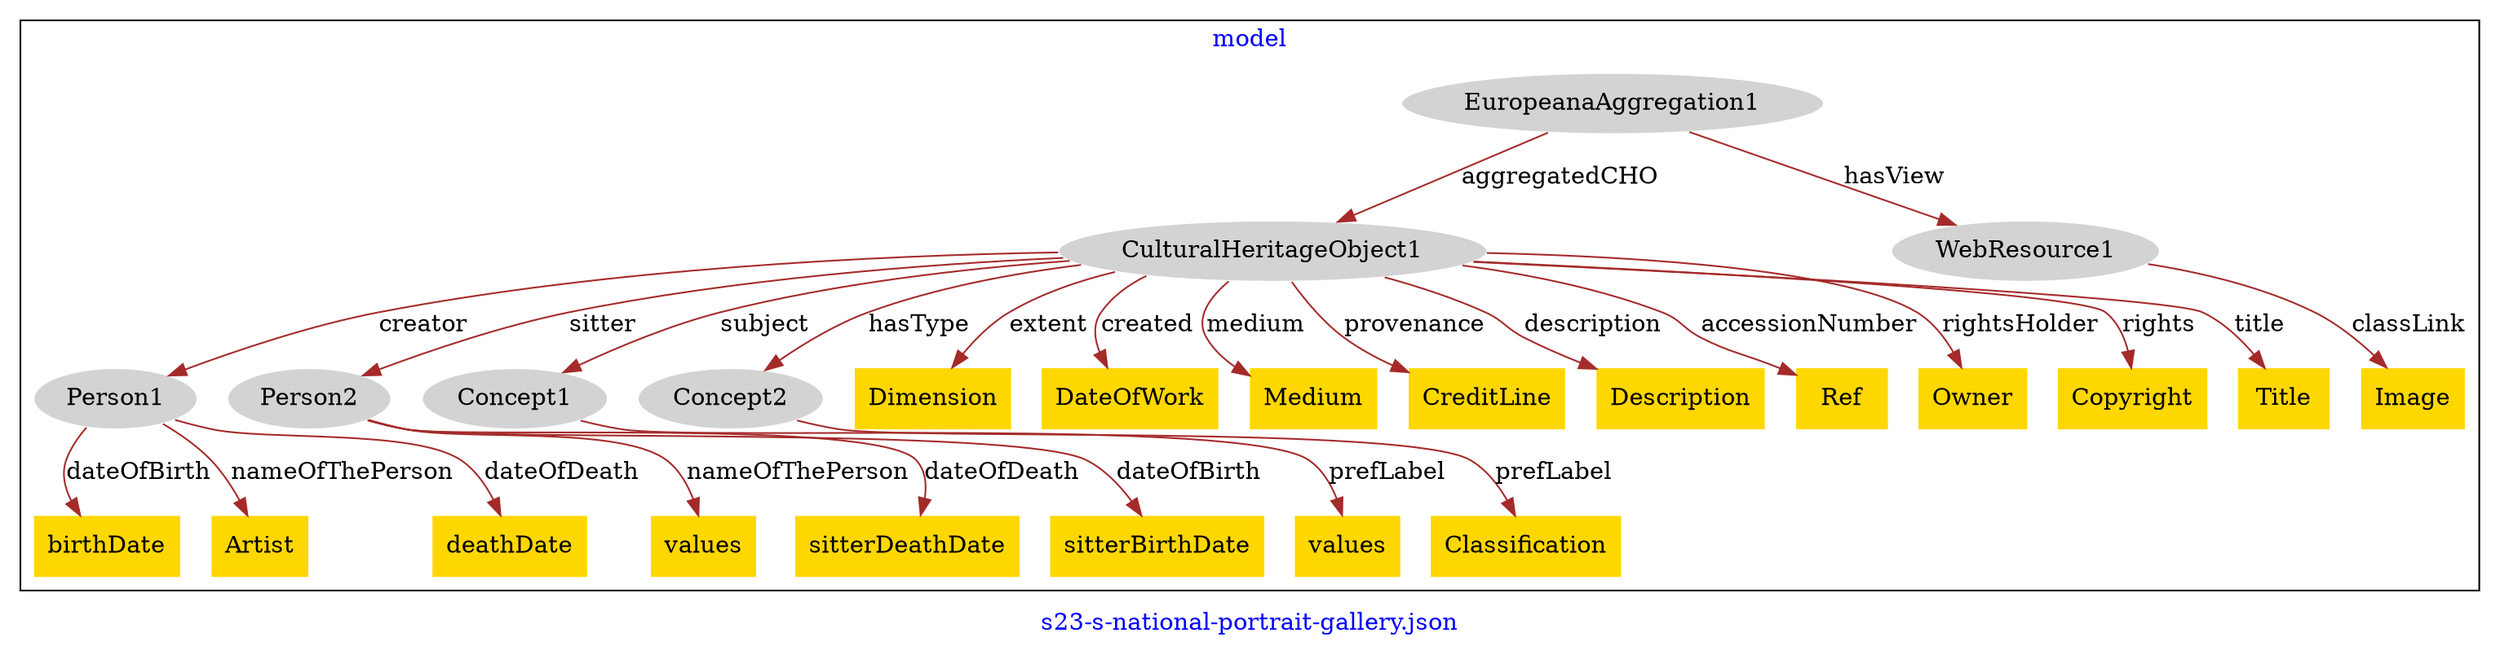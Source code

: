 digraph n0 {
fontcolor="blue"
remincross="true"
label="s23-s-national-portrait-gallery.json"
subgraph cluster {
label="model"
n2[style="filled",color="white",fillcolor="lightgray",label="CulturalHeritageObject1"];
n3[style="filled",color="white",fillcolor="lightgray",label="Person1"];
n4[style="filled",color="white",fillcolor="lightgray",label="Person2"];
n5[style="filled",color="white",fillcolor="lightgray",label="Concept1"];
n6[style="filled",color="white",fillcolor="lightgray",label="Concept2"];
n7[style="filled",color="white",fillcolor="lightgray",label="EuropeanaAggregation1"];
n8[style="filled",color="white",fillcolor="lightgray",label="WebResource1"];
n9[shape="plaintext",style="filled",fillcolor="gold",label="Dimension"];
n10[shape="plaintext",style="filled",fillcolor="gold",label="DateOfWork"];
n11[shape="plaintext",style="filled",fillcolor="gold",label="Medium"];
n12[shape="plaintext",style="filled",fillcolor="gold",label="CreditLine"];
n13[shape="plaintext",style="filled",fillcolor="gold",label="values"];
n14[shape="plaintext",style="filled",fillcolor="gold",label="values"];
n15[shape="plaintext",style="filled",fillcolor="gold",label="Description"];
n16[shape="plaintext",style="filled",fillcolor="gold",label="sitterDeathDate"];
n17[shape="plaintext",style="filled",fillcolor="gold",label="Image"];
n18[shape="plaintext",style="filled",fillcolor="gold",label="Ref"];
n19[shape="plaintext",style="filled",fillcolor="gold",label="Owner"];
n20[shape="plaintext",style="filled",fillcolor="gold",label="Copyright"];
n21[shape="plaintext",style="filled",fillcolor="gold",label="birthDate"];
n22[shape="plaintext",style="filled",fillcolor="gold",label="Classification"];
n23[shape="plaintext",style="filled",fillcolor="gold",label="sitterBirthDate"];
n24[shape="plaintext",style="filled",fillcolor="gold",label="Artist"];
n25[shape="plaintext",style="filled",fillcolor="gold",label="Title"];
n26[shape="plaintext",style="filled",fillcolor="gold",label="deathDate"];
}
n2 -> n3[color="brown",fontcolor="black",label="creator"]
n2 -> n4[color="brown",fontcolor="black",label="sitter"]
n2 -> n5[color="brown",fontcolor="black",label="subject"]
n2 -> n6[color="brown",fontcolor="black",label="hasType"]
n7 -> n2[color="brown",fontcolor="black",label="aggregatedCHO"]
n7 -> n8[color="brown",fontcolor="black",label="hasView"]
n2 -> n9[color="brown",fontcolor="black",label="extent"]
n2 -> n10[color="brown",fontcolor="black",label="created"]
n2 -> n11[color="brown",fontcolor="black",label="medium"]
n2 -> n12[color="brown",fontcolor="black",label="provenance"]
n5 -> n13[color="brown",fontcolor="black",label="prefLabel"]
n4 -> n14[color="brown",fontcolor="black",label="nameOfThePerson"]
n2 -> n15[color="brown",fontcolor="black",label="description"]
n4 -> n16[color="brown",fontcolor="black",label="dateOfDeath"]
n8 -> n17[color="brown",fontcolor="black",label="classLink"]
n2 -> n18[color="brown",fontcolor="black",label="accessionNumber"]
n2 -> n19[color="brown",fontcolor="black",label="rightsHolder"]
n2 -> n20[color="brown",fontcolor="black",label="rights"]
n3 -> n21[color="brown",fontcolor="black",label="dateOfBirth"]
n6 -> n22[color="brown",fontcolor="black",label="prefLabel"]
n4 -> n23[color="brown",fontcolor="black",label="dateOfBirth"]
n3 -> n24[color="brown",fontcolor="black",label="nameOfThePerson"]
n2 -> n25[color="brown",fontcolor="black",label="title"]
n3 -> n26[color="brown",fontcolor="black",label="dateOfDeath"]
}
